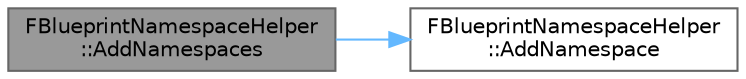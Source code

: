 digraph "FBlueprintNamespaceHelper::AddNamespaces"
{
 // INTERACTIVE_SVG=YES
 // LATEX_PDF_SIZE
  bgcolor="transparent";
  edge [fontname=Helvetica,fontsize=10,labelfontname=Helvetica,labelfontsize=10];
  node [fontname=Helvetica,fontsize=10,shape=box,height=0.2,width=0.4];
  rankdir="LR";
  Node1 [id="Node000001",label="FBlueprintNamespaceHelper\l::AddNamespaces",height=0.2,width=0.4,color="gray40", fillcolor="grey60", style="filled", fontcolor="black",tooltip="Add multiple namespace identifiers into the Blueprint editor context that's managed by this instance."];
  Node1 -> Node2 [id="edge1_Node000001_Node000002",color="steelblue1",style="solid",tooltip=" "];
  Node2 [id="Node000002",label="FBlueprintNamespaceHelper\l::AddNamespace",height=0.2,width=0.4,color="grey40", fillcolor="white", style="filled",URL="$d5/d98/classFBlueprintNamespaceHelper.html#a49e89c37ea497517677f283ba988197d",tooltip="Add a namespace identifier into the Blueprint editor context that's managed by this instance."];
}
